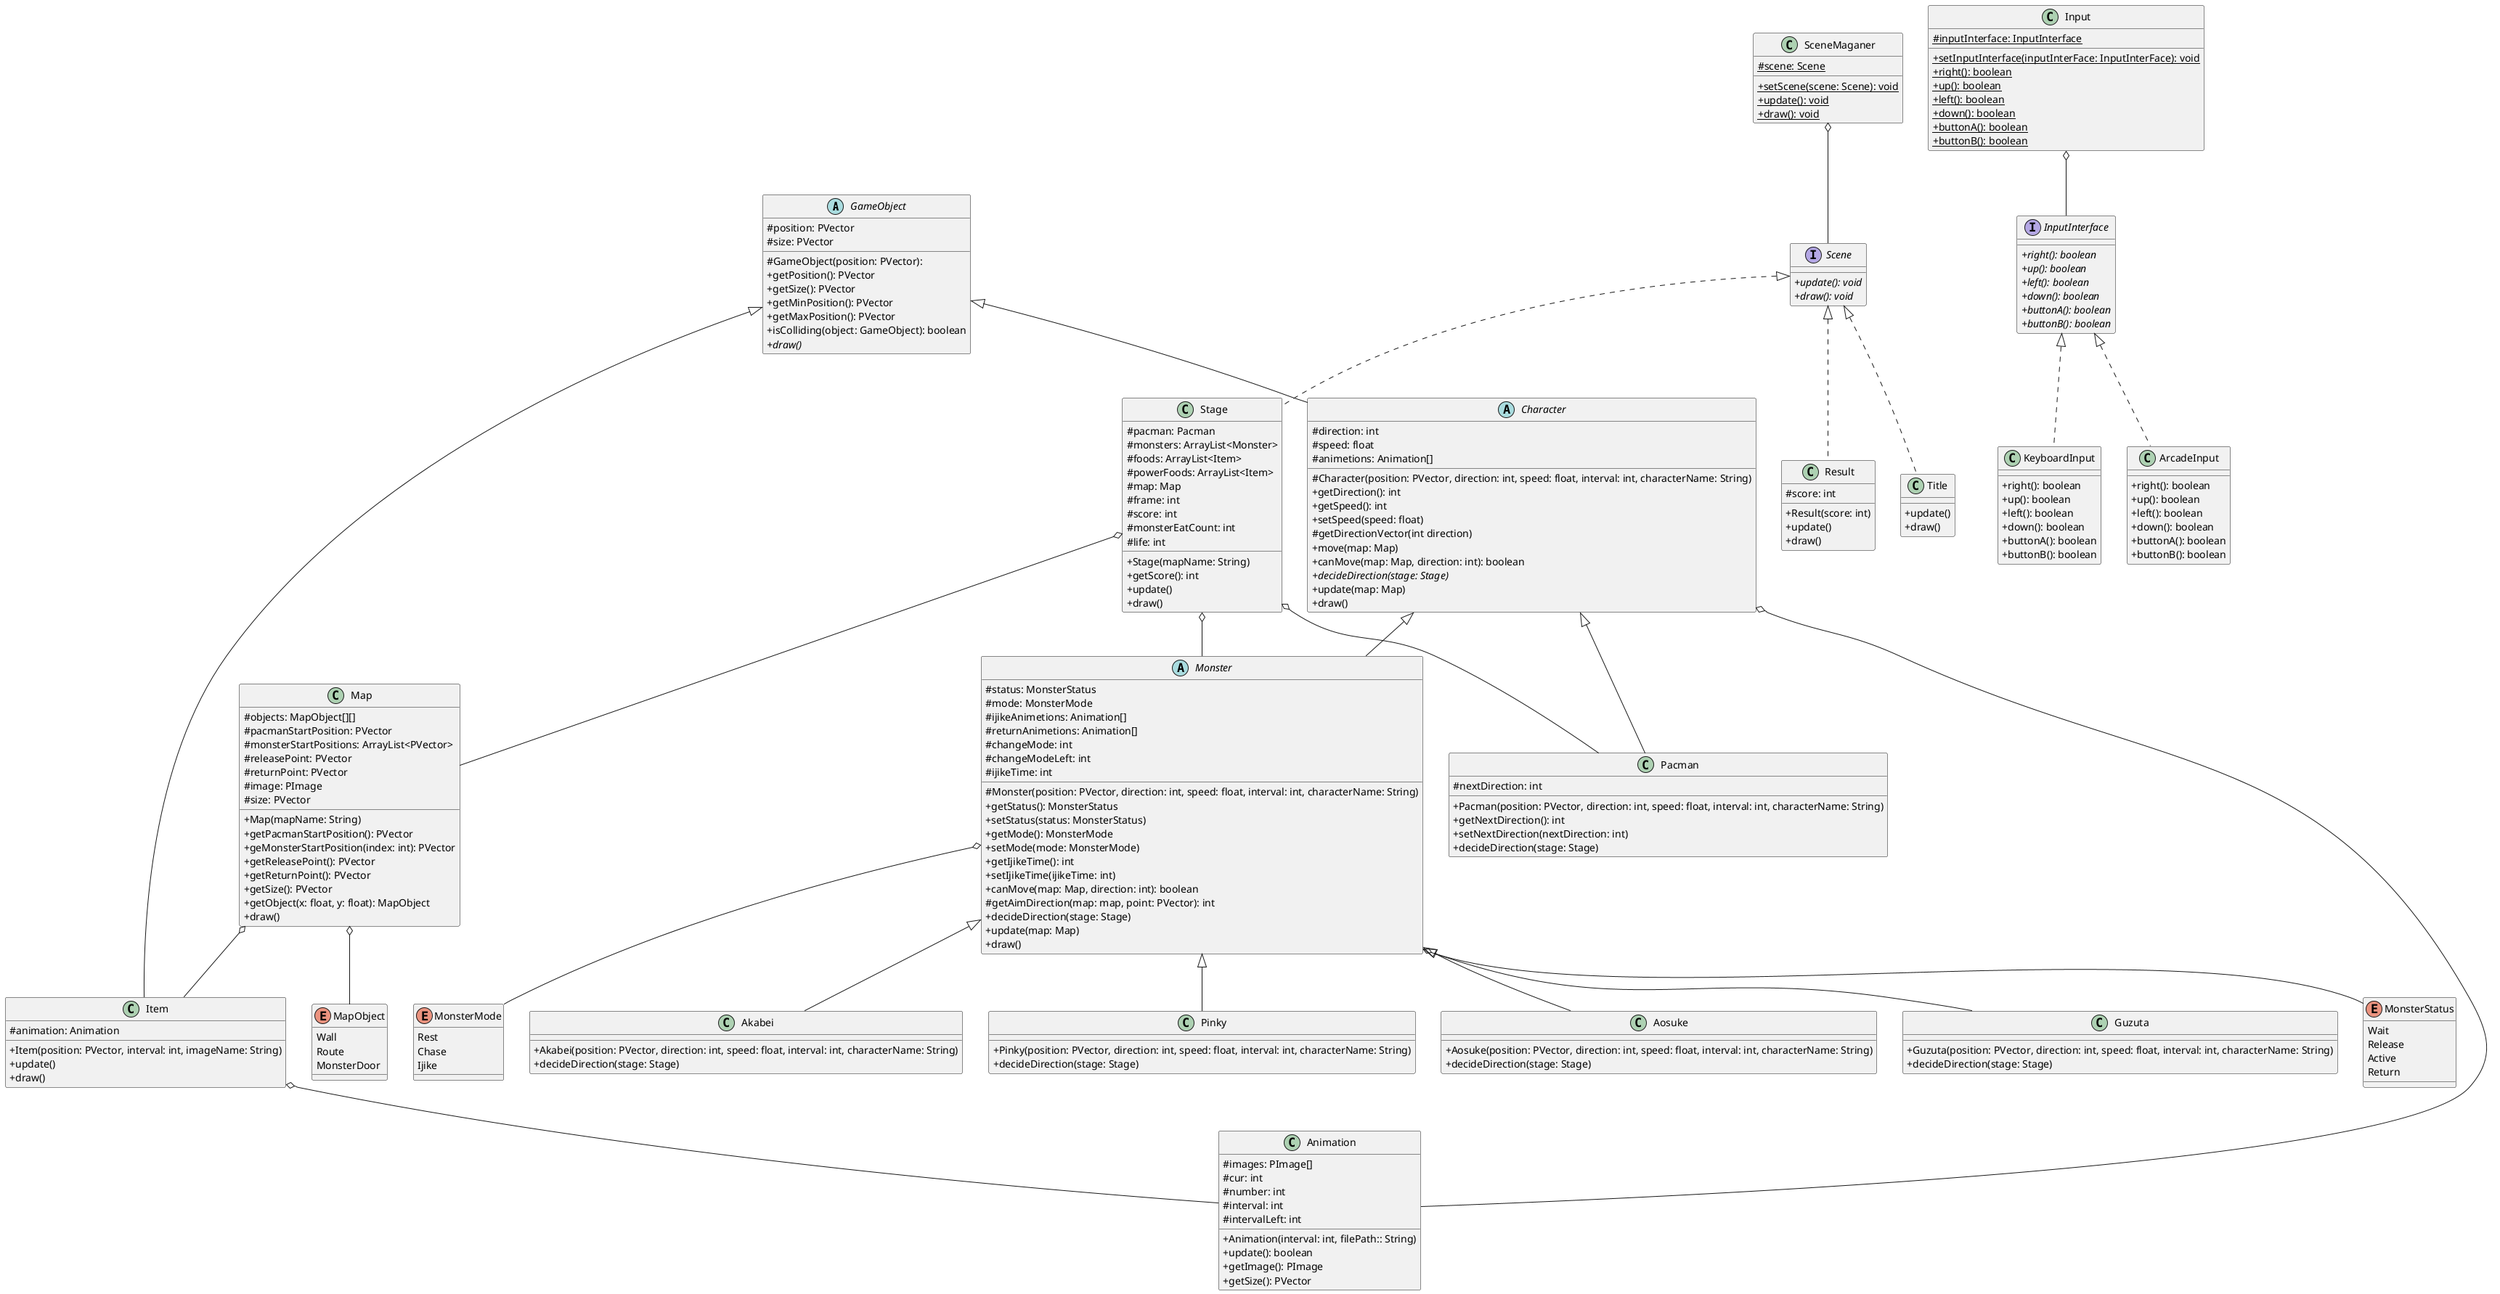 @startuml pacman

skinparam Shadowing false
skinparam classAttributeIconSize 0

GameObject <|-- Character
GameObject <|-- Item

Character <|-- Pacman
Character <|-- Monster
Character o-- Animation

Monster <|-- Akabei
Monster <|-- Pinky
Monster <|-- Aosuke
Monster <|-- Guzuta
Monster o-- MonsterStatus
Monster o-- MonsterMode

Map o-- Item
Map o-- MapObject

Item o-- Animation

SceneMaganer o-- Scene
Scene <|.. Title
Scene <|.. Stage
Scene <|.. Result

Stage o-- Pacman
Stage o-- Monster
Stage o-- Map

Input o-- InputInterface
InputInterface <|.. KeyboardInput
InputInterface <|.. ArcadeInput

abstract class GameObject {
    # position: PVector
    # size: PVector

    # GameObject(position: PVector):
    + getPosition(): PVector
    + getSize(): PVector
    + getMinPosition(): PVector
    + getMaxPosition(): PVector
    + isColliding(object: GameObject): boolean
    + {abstract} draw()
}

abstract class Character {
    # direction: int
    # speed: float
    # animetions: Animation[]

    # Character(position: PVector, direction: int, speed: float, interval: int, characterName: String)
    + getDirection(): int
    + getSpeed(): int
    + setSpeed(speed: float)
    # getDirectionVector(int direction)
    + move(map: Map)
    + canMove(map: Map, direction: int): boolean
    + {abstract} decideDirection(stage: Stage)
    + update(map: Map)
    + draw()
}

class Pacman {
    # nextDirection: int

    + Pacman(position: PVector, direction: int, speed: float, interval: int, characterName: String)
    + getNextDirection(): int
    + setNextDirection(nextDirection: int)
    + decideDirection(stage: Stage)
}

abstract class Monster {
    # status: MonsterStatus
    # mode: MonsterMode
    # ijikeAnimetions: Animation[]
    # returnAnimetions: Animation[]
    # changeMode: int
    # changeModeLeft: int
    # ijikeTime: int

    # Monster(position: PVector, direction: int, speed: float, interval: int, characterName: String)
    + getStatus(): MonsterStatus
    + setStatus(status: MonsterStatus)
    + getMode(): MonsterMode
    + setMode(mode: MonsterMode)
    + getIjikeTime(): int
    + setIjikeTime(ijikeTime: int)
    + canMove(map: Map, direction: int): boolean
    # getAimDirection(map: map, point: PVector): int
    + decideDirection(stage: Stage)
    + update(map: Map)
    + draw()
}

enum MonsterStatus {
    Wait
    Release
    Active
    Return
}

enum MonsterMode {
    Rest
    Chase
    Ijike
}

class Akabei {
    + Akabei(position: PVector, direction: int, speed: float, interval: int, characterName: String)
    + decideDirection(stage: Stage)
}

class Pinky {
    + Pinky(position: PVector, direction: int, speed: float, interval: int, characterName: String)
    + decideDirection(stage: Stage)
}

class Aosuke {
    + Aosuke(position: PVector, direction: int, speed: float, interval: int, characterName: String)
    + decideDirection(stage: Stage)
}

class Guzuta {
    + Guzuta(position: PVector, direction: int, speed: float, interval: int, characterName: String)
    + decideDirection(stage: Stage)
}

class Map {
    # objects: MapObject[][]
    # pacmanStartPosition: PVector
    # monsterStartPositions: ArrayList<PVector>
    # releasePoint: PVector
    # returnPoint: PVector
    # image: PImage
    # size: PVector

    + Map(mapName: String)
    + getPacmanStartPosition(): PVector
    + geMonsterStartPosition(index: int): PVector
    + getReleasePoint(): PVector
    + getReturnPoint(): PVector
    + getSize(): PVector
    + getObject(x: float, y: float): MapObject
    + draw()
}

enum MapObject {
    Wall
    Route
    MonsterDoor
}

class Item {
    # animation: Animation

    + Item(position: PVector, interval: int, imageName: String)
    + update()
    + draw()
}

class Animation {
    # images: PImage[]
    # cur: int
    # number: int
    # interval: int
    # intervalLeft: int

    + Animation(interval: int, filePath:: String)
    + update(): boolean
    + getImage(): PImage
    + getSize(): PVector
}

interface Scene {
    + {abstract} update(): void
    + {abstract} draw(): void
}

class SceneMaganer {
    # {static} scene: Scene

    + {static} setScene(scene: Scene): void
    + {static} update(): void
    + {static} draw(): void
}

class Stage {
    # pacman: Pacman
    # monsters: ArrayList<Monster>
    # foods: ArrayList<Item>
    # powerFoods: ArrayList<Item>
    # map: Map
    # frame: int
    # score: int
    # monsterEatCount: int
    # life: int

    + Stage(mapName: String)
    + getScore(): int
    + update()
    + draw()
}

class Title {
    + update()
    + draw()
}

class Result {
    # score: int

    + Result(score: int)
    + update()
    + draw()
}

interface InputInterface {
    + {abstract} right(): boolean
    + {abstract} up(): boolean
    + {abstract} left(): boolean
    + {abstract} down(): boolean
    + {abstract} buttonA(): boolean
    + {abstract} buttonB(): boolean
}

class KeyboardInput {
    + right(): boolean
    + up(): boolean
    + left(): boolean
    + down(): boolean
    + buttonA(): boolean
    + buttonB(): boolean
}

class ArcadeInput {
    + right(): boolean
    + up(): boolean
    + left(): boolean
    + down(): boolean
    + buttonA(): boolean
    + buttonB(): boolean
}

class Input {
    # {static} inputInterface: InputInterface

    + {static} setInputInterface(inputInterFace: InputInterFace): void
    + {static} right(): boolean
    + {static} up(): boolean
    + {static} left(): boolean
    + {static} down(): boolean
    + {static} buttonA(): boolean
    + {static} buttonB(): boolean
}

@enduml
